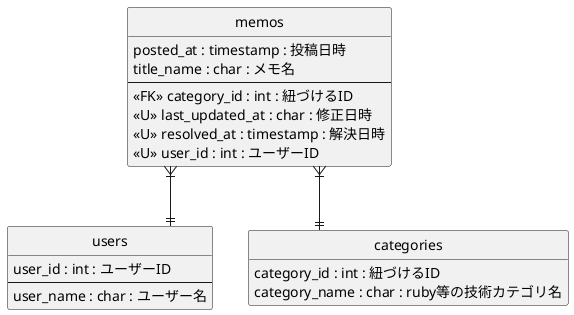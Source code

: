' 表記ルール
' 頭には主キーを記載し -- で区切る
' <<FK>> 外部キー
' <<U>> ユニークキー
' カラム名 : 型 : 説明 を書く
' * 表示修飾子は必須属性を表します。 空白を1文字後ろに入れることで、強調{**}と解釈されることを防ぐと良いでしょう:


@startuml Tmatter
hide circle
hide empty members
skinparam linetype ortho

entity memos {
    posted_at : timestamp : 投稿日時
    title_name : char : メモ名
    --
    <<FK>> category_id : int : 紐づけるID
    <<U>> last_updated_at : char : 修正日時
    <<U>> resolved_at : timestamp : 解決日時
    <<U>> user_id : int : ユーザーID
}

entity users {
    user_id : int : ユーザーID
    --
    user_name : char : ユーザー名
}

entity categories {
    category_id : int : 紐づけるID
    category_name : char : ruby等の技術カテゴリ名
}

memos }|--|| categories
memos }|--|| users
@endumls